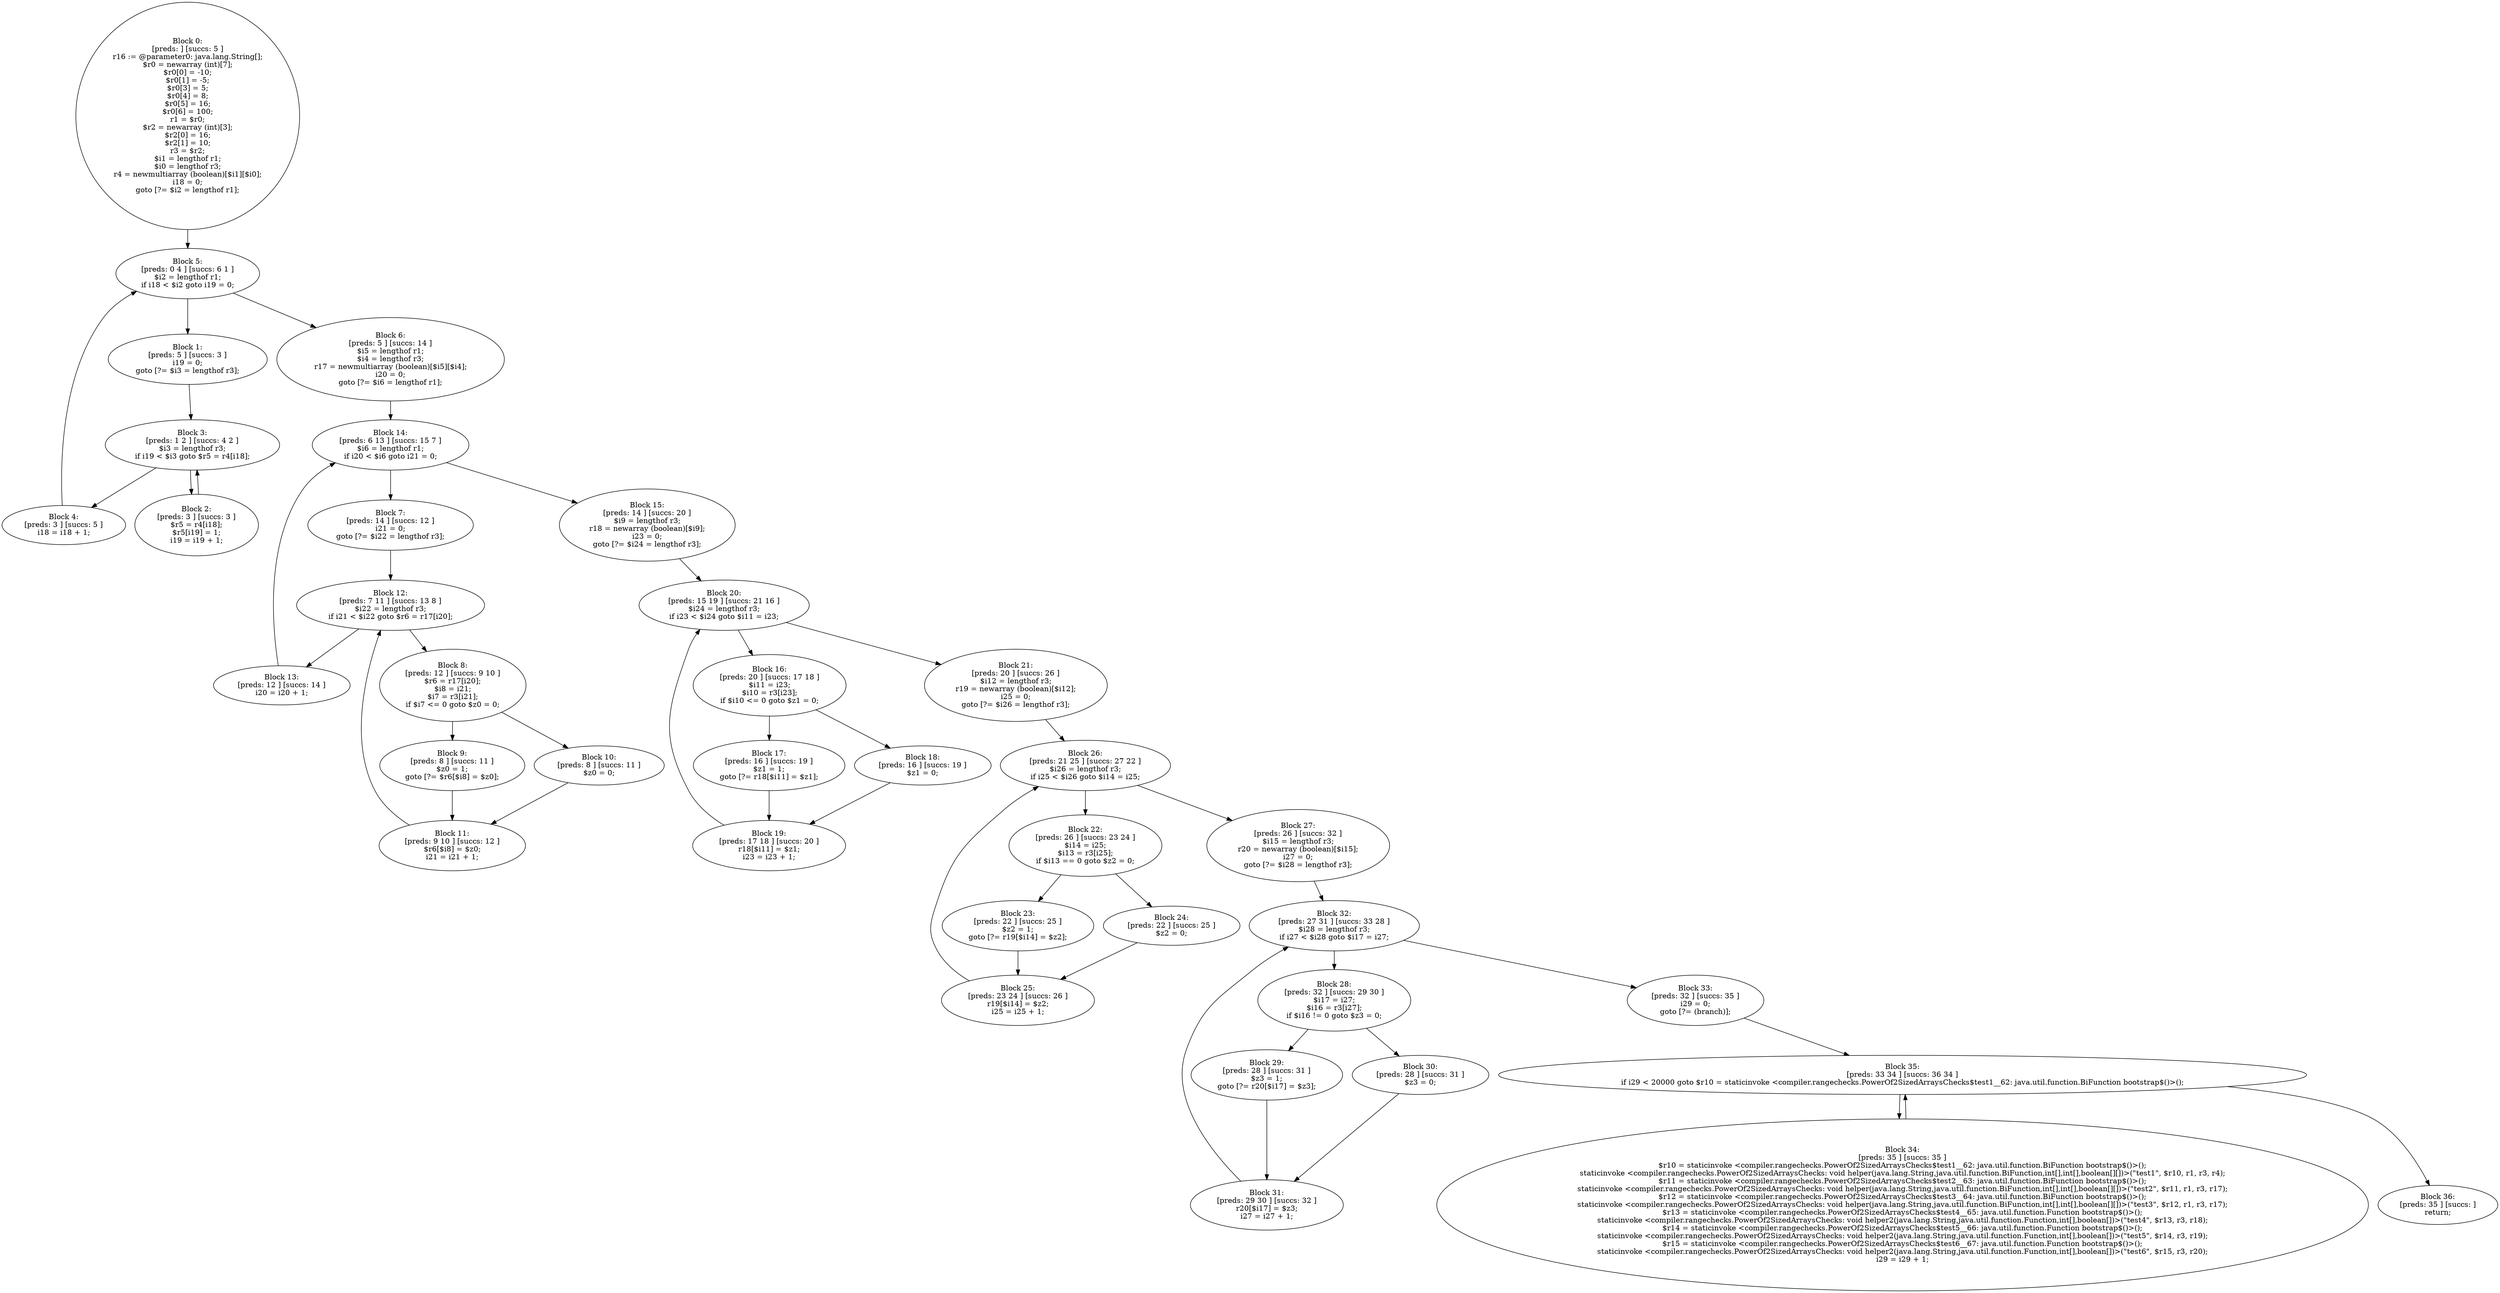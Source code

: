 digraph "unitGraph" {
    "Block 0:
[preds: ] [succs: 5 ]
r16 := @parameter0: java.lang.String[];
$r0 = newarray (int)[7];
$r0[0] = -10;
$r0[1] = -5;
$r0[3] = 5;
$r0[4] = 8;
$r0[5] = 16;
$r0[6] = 100;
r1 = $r0;
$r2 = newarray (int)[3];
$r2[0] = 16;
$r2[1] = 10;
r3 = $r2;
$i1 = lengthof r1;
$i0 = lengthof r3;
r4 = newmultiarray (boolean)[$i1][$i0];
i18 = 0;
goto [?= $i2 = lengthof r1];
"
    "Block 1:
[preds: 5 ] [succs: 3 ]
i19 = 0;
goto [?= $i3 = lengthof r3];
"
    "Block 2:
[preds: 3 ] [succs: 3 ]
$r5 = r4[i18];
$r5[i19] = 1;
i19 = i19 + 1;
"
    "Block 3:
[preds: 1 2 ] [succs: 4 2 ]
$i3 = lengthof r3;
if i19 < $i3 goto $r5 = r4[i18];
"
    "Block 4:
[preds: 3 ] [succs: 5 ]
i18 = i18 + 1;
"
    "Block 5:
[preds: 0 4 ] [succs: 6 1 ]
$i2 = lengthof r1;
if i18 < $i2 goto i19 = 0;
"
    "Block 6:
[preds: 5 ] [succs: 14 ]
$i5 = lengthof r1;
$i4 = lengthof r3;
r17 = newmultiarray (boolean)[$i5][$i4];
i20 = 0;
goto [?= $i6 = lengthof r1];
"
    "Block 7:
[preds: 14 ] [succs: 12 ]
i21 = 0;
goto [?= $i22 = lengthof r3];
"
    "Block 8:
[preds: 12 ] [succs: 9 10 ]
$r6 = r17[i20];
$i8 = i21;
$i7 = r3[i21];
if $i7 <= 0 goto $z0 = 0;
"
    "Block 9:
[preds: 8 ] [succs: 11 ]
$z0 = 1;
goto [?= $r6[$i8] = $z0];
"
    "Block 10:
[preds: 8 ] [succs: 11 ]
$z0 = 0;
"
    "Block 11:
[preds: 9 10 ] [succs: 12 ]
$r6[$i8] = $z0;
i21 = i21 + 1;
"
    "Block 12:
[preds: 7 11 ] [succs: 13 8 ]
$i22 = lengthof r3;
if i21 < $i22 goto $r6 = r17[i20];
"
    "Block 13:
[preds: 12 ] [succs: 14 ]
i20 = i20 + 1;
"
    "Block 14:
[preds: 6 13 ] [succs: 15 7 ]
$i6 = lengthof r1;
if i20 < $i6 goto i21 = 0;
"
    "Block 15:
[preds: 14 ] [succs: 20 ]
$i9 = lengthof r3;
r18 = newarray (boolean)[$i9];
i23 = 0;
goto [?= $i24 = lengthof r3];
"
    "Block 16:
[preds: 20 ] [succs: 17 18 ]
$i11 = i23;
$i10 = r3[i23];
if $i10 <= 0 goto $z1 = 0;
"
    "Block 17:
[preds: 16 ] [succs: 19 ]
$z1 = 1;
goto [?= r18[$i11] = $z1];
"
    "Block 18:
[preds: 16 ] [succs: 19 ]
$z1 = 0;
"
    "Block 19:
[preds: 17 18 ] [succs: 20 ]
r18[$i11] = $z1;
i23 = i23 + 1;
"
    "Block 20:
[preds: 15 19 ] [succs: 21 16 ]
$i24 = lengthof r3;
if i23 < $i24 goto $i11 = i23;
"
    "Block 21:
[preds: 20 ] [succs: 26 ]
$i12 = lengthof r3;
r19 = newarray (boolean)[$i12];
i25 = 0;
goto [?= $i26 = lengthof r3];
"
    "Block 22:
[preds: 26 ] [succs: 23 24 ]
$i14 = i25;
$i13 = r3[i25];
if $i13 == 0 goto $z2 = 0;
"
    "Block 23:
[preds: 22 ] [succs: 25 ]
$z2 = 1;
goto [?= r19[$i14] = $z2];
"
    "Block 24:
[preds: 22 ] [succs: 25 ]
$z2 = 0;
"
    "Block 25:
[preds: 23 24 ] [succs: 26 ]
r19[$i14] = $z2;
i25 = i25 + 1;
"
    "Block 26:
[preds: 21 25 ] [succs: 27 22 ]
$i26 = lengthof r3;
if i25 < $i26 goto $i14 = i25;
"
    "Block 27:
[preds: 26 ] [succs: 32 ]
$i15 = lengthof r3;
r20 = newarray (boolean)[$i15];
i27 = 0;
goto [?= $i28 = lengthof r3];
"
    "Block 28:
[preds: 32 ] [succs: 29 30 ]
$i17 = i27;
$i16 = r3[i27];
if $i16 != 0 goto $z3 = 0;
"
    "Block 29:
[preds: 28 ] [succs: 31 ]
$z3 = 1;
goto [?= r20[$i17] = $z3];
"
    "Block 30:
[preds: 28 ] [succs: 31 ]
$z3 = 0;
"
    "Block 31:
[preds: 29 30 ] [succs: 32 ]
r20[$i17] = $z3;
i27 = i27 + 1;
"
    "Block 32:
[preds: 27 31 ] [succs: 33 28 ]
$i28 = lengthof r3;
if i27 < $i28 goto $i17 = i27;
"
    "Block 33:
[preds: 32 ] [succs: 35 ]
i29 = 0;
goto [?= (branch)];
"
    "Block 34:
[preds: 35 ] [succs: 35 ]
$r10 = staticinvoke <compiler.rangechecks.PowerOf2SizedArraysChecks$test1__62: java.util.function.BiFunction bootstrap$()>();
staticinvoke <compiler.rangechecks.PowerOf2SizedArraysChecks: void helper(java.lang.String,java.util.function.BiFunction,int[],int[],boolean[][])>(\"test1\", $r10, r1, r3, r4);
$r11 = staticinvoke <compiler.rangechecks.PowerOf2SizedArraysChecks$test2__63: java.util.function.BiFunction bootstrap$()>();
staticinvoke <compiler.rangechecks.PowerOf2SizedArraysChecks: void helper(java.lang.String,java.util.function.BiFunction,int[],int[],boolean[][])>(\"test2\", $r11, r1, r3, r17);
$r12 = staticinvoke <compiler.rangechecks.PowerOf2SizedArraysChecks$test3__64: java.util.function.BiFunction bootstrap$()>();
staticinvoke <compiler.rangechecks.PowerOf2SizedArraysChecks: void helper(java.lang.String,java.util.function.BiFunction,int[],int[],boolean[][])>(\"test3\", $r12, r1, r3, r17);
$r13 = staticinvoke <compiler.rangechecks.PowerOf2SizedArraysChecks$test4__65: java.util.function.Function bootstrap$()>();
staticinvoke <compiler.rangechecks.PowerOf2SizedArraysChecks: void helper2(java.lang.String,java.util.function.Function,int[],boolean[])>(\"test4\", $r13, r3, r18);
$r14 = staticinvoke <compiler.rangechecks.PowerOf2SizedArraysChecks$test5__66: java.util.function.Function bootstrap$()>();
staticinvoke <compiler.rangechecks.PowerOf2SizedArraysChecks: void helper2(java.lang.String,java.util.function.Function,int[],boolean[])>(\"test5\", $r14, r3, r19);
$r15 = staticinvoke <compiler.rangechecks.PowerOf2SizedArraysChecks$test6__67: java.util.function.Function bootstrap$()>();
staticinvoke <compiler.rangechecks.PowerOf2SizedArraysChecks: void helper2(java.lang.String,java.util.function.Function,int[],boolean[])>(\"test6\", $r15, r3, r20);
i29 = i29 + 1;
"
    "Block 35:
[preds: 33 34 ] [succs: 36 34 ]
if i29 < 20000 goto $r10 = staticinvoke <compiler.rangechecks.PowerOf2SizedArraysChecks$test1__62: java.util.function.BiFunction bootstrap$()>();
"
    "Block 36:
[preds: 35 ] [succs: ]
return;
"
    "Block 0:
[preds: ] [succs: 5 ]
r16 := @parameter0: java.lang.String[];
$r0 = newarray (int)[7];
$r0[0] = -10;
$r0[1] = -5;
$r0[3] = 5;
$r0[4] = 8;
$r0[5] = 16;
$r0[6] = 100;
r1 = $r0;
$r2 = newarray (int)[3];
$r2[0] = 16;
$r2[1] = 10;
r3 = $r2;
$i1 = lengthof r1;
$i0 = lengthof r3;
r4 = newmultiarray (boolean)[$i1][$i0];
i18 = 0;
goto [?= $i2 = lengthof r1];
"->"Block 5:
[preds: 0 4 ] [succs: 6 1 ]
$i2 = lengthof r1;
if i18 < $i2 goto i19 = 0;
";
    "Block 1:
[preds: 5 ] [succs: 3 ]
i19 = 0;
goto [?= $i3 = lengthof r3];
"->"Block 3:
[preds: 1 2 ] [succs: 4 2 ]
$i3 = lengthof r3;
if i19 < $i3 goto $r5 = r4[i18];
";
    "Block 2:
[preds: 3 ] [succs: 3 ]
$r5 = r4[i18];
$r5[i19] = 1;
i19 = i19 + 1;
"->"Block 3:
[preds: 1 2 ] [succs: 4 2 ]
$i3 = lengthof r3;
if i19 < $i3 goto $r5 = r4[i18];
";
    "Block 3:
[preds: 1 2 ] [succs: 4 2 ]
$i3 = lengthof r3;
if i19 < $i3 goto $r5 = r4[i18];
"->"Block 4:
[preds: 3 ] [succs: 5 ]
i18 = i18 + 1;
";
    "Block 3:
[preds: 1 2 ] [succs: 4 2 ]
$i3 = lengthof r3;
if i19 < $i3 goto $r5 = r4[i18];
"->"Block 2:
[preds: 3 ] [succs: 3 ]
$r5 = r4[i18];
$r5[i19] = 1;
i19 = i19 + 1;
";
    "Block 4:
[preds: 3 ] [succs: 5 ]
i18 = i18 + 1;
"->"Block 5:
[preds: 0 4 ] [succs: 6 1 ]
$i2 = lengthof r1;
if i18 < $i2 goto i19 = 0;
";
    "Block 5:
[preds: 0 4 ] [succs: 6 1 ]
$i2 = lengthof r1;
if i18 < $i2 goto i19 = 0;
"->"Block 6:
[preds: 5 ] [succs: 14 ]
$i5 = lengthof r1;
$i4 = lengthof r3;
r17 = newmultiarray (boolean)[$i5][$i4];
i20 = 0;
goto [?= $i6 = lengthof r1];
";
    "Block 5:
[preds: 0 4 ] [succs: 6 1 ]
$i2 = lengthof r1;
if i18 < $i2 goto i19 = 0;
"->"Block 1:
[preds: 5 ] [succs: 3 ]
i19 = 0;
goto [?= $i3 = lengthof r3];
";
    "Block 6:
[preds: 5 ] [succs: 14 ]
$i5 = lengthof r1;
$i4 = lengthof r3;
r17 = newmultiarray (boolean)[$i5][$i4];
i20 = 0;
goto [?= $i6 = lengthof r1];
"->"Block 14:
[preds: 6 13 ] [succs: 15 7 ]
$i6 = lengthof r1;
if i20 < $i6 goto i21 = 0;
";
    "Block 7:
[preds: 14 ] [succs: 12 ]
i21 = 0;
goto [?= $i22 = lengthof r3];
"->"Block 12:
[preds: 7 11 ] [succs: 13 8 ]
$i22 = lengthof r3;
if i21 < $i22 goto $r6 = r17[i20];
";
    "Block 8:
[preds: 12 ] [succs: 9 10 ]
$r6 = r17[i20];
$i8 = i21;
$i7 = r3[i21];
if $i7 <= 0 goto $z0 = 0;
"->"Block 9:
[preds: 8 ] [succs: 11 ]
$z0 = 1;
goto [?= $r6[$i8] = $z0];
";
    "Block 8:
[preds: 12 ] [succs: 9 10 ]
$r6 = r17[i20];
$i8 = i21;
$i7 = r3[i21];
if $i7 <= 0 goto $z0 = 0;
"->"Block 10:
[preds: 8 ] [succs: 11 ]
$z0 = 0;
";
    "Block 9:
[preds: 8 ] [succs: 11 ]
$z0 = 1;
goto [?= $r6[$i8] = $z0];
"->"Block 11:
[preds: 9 10 ] [succs: 12 ]
$r6[$i8] = $z0;
i21 = i21 + 1;
";
    "Block 10:
[preds: 8 ] [succs: 11 ]
$z0 = 0;
"->"Block 11:
[preds: 9 10 ] [succs: 12 ]
$r6[$i8] = $z0;
i21 = i21 + 1;
";
    "Block 11:
[preds: 9 10 ] [succs: 12 ]
$r6[$i8] = $z0;
i21 = i21 + 1;
"->"Block 12:
[preds: 7 11 ] [succs: 13 8 ]
$i22 = lengthof r3;
if i21 < $i22 goto $r6 = r17[i20];
";
    "Block 12:
[preds: 7 11 ] [succs: 13 8 ]
$i22 = lengthof r3;
if i21 < $i22 goto $r6 = r17[i20];
"->"Block 13:
[preds: 12 ] [succs: 14 ]
i20 = i20 + 1;
";
    "Block 12:
[preds: 7 11 ] [succs: 13 8 ]
$i22 = lengthof r3;
if i21 < $i22 goto $r6 = r17[i20];
"->"Block 8:
[preds: 12 ] [succs: 9 10 ]
$r6 = r17[i20];
$i8 = i21;
$i7 = r3[i21];
if $i7 <= 0 goto $z0 = 0;
";
    "Block 13:
[preds: 12 ] [succs: 14 ]
i20 = i20 + 1;
"->"Block 14:
[preds: 6 13 ] [succs: 15 7 ]
$i6 = lengthof r1;
if i20 < $i6 goto i21 = 0;
";
    "Block 14:
[preds: 6 13 ] [succs: 15 7 ]
$i6 = lengthof r1;
if i20 < $i6 goto i21 = 0;
"->"Block 15:
[preds: 14 ] [succs: 20 ]
$i9 = lengthof r3;
r18 = newarray (boolean)[$i9];
i23 = 0;
goto [?= $i24 = lengthof r3];
";
    "Block 14:
[preds: 6 13 ] [succs: 15 7 ]
$i6 = lengthof r1;
if i20 < $i6 goto i21 = 0;
"->"Block 7:
[preds: 14 ] [succs: 12 ]
i21 = 0;
goto [?= $i22 = lengthof r3];
";
    "Block 15:
[preds: 14 ] [succs: 20 ]
$i9 = lengthof r3;
r18 = newarray (boolean)[$i9];
i23 = 0;
goto [?= $i24 = lengthof r3];
"->"Block 20:
[preds: 15 19 ] [succs: 21 16 ]
$i24 = lengthof r3;
if i23 < $i24 goto $i11 = i23;
";
    "Block 16:
[preds: 20 ] [succs: 17 18 ]
$i11 = i23;
$i10 = r3[i23];
if $i10 <= 0 goto $z1 = 0;
"->"Block 17:
[preds: 16 ] [succs: 19 ]
$z1 = 1;
goto [?= r18[$i11] = $z1];
";
    "Block 16:
[preds: 20 ] [succs: 17 18 ]
$i11 = i23;
$i10 = r3[i23];
if $i10 <= 0 goto $z1 = 0;
"->"Block 18:
[preds: 16 ] [succs: 19 ]
$z1 = 0;
";
    "Block 17:
[preds: 16 ] [succs: 19 ]
$z1 = 1;
goto [?= r18[$i11] = $z1];
"->"Block 19:
[preds: 17 18 ] [succs: 20 ]
r18[$i11] = $z1;
i23 = i23 + 1;
";
    "Block 18:
[preds: 16 ] [succs: 19 ]
$z1 = 0;
"->"Block 19:
[preds: 17 18 ] [succs: 20 ]
r18[$i11] = $z1;
i23 = i23 + 1;
";
    "Block 19:
[preds: 17 18 ] [succs: 20 ]
r18[$i11] = $z1;
i23 = i23 + 1;
"->"Block 20:
[preds: 15 19 ] [succs: 21 16 ]
$i24 = lengthof r3;
if i23 < $i24 goto $i11 = i23;
";
    "Block 20:
[preds: 15 19 ] [succs: 21 16 ]
$i24 = lengthof r3;
if i23 < $i24 goto $i11 = i23;
"->"Block 21:
[preds: 20 ] [succs: 26 ]
$i12 = lengthof r3;
r19 = newarray (boolean)[$i12];
i25 = 0;
goto [?= $i26 = lengthof r3];
";
    "Block 20:
[preds: 15 19 ] [succs: 21 16 ]
$i24 = lengthof r3;
if i23 < $i24 goto $i11 = i23;
"->"Block 16:
[preds: 20 ] [succs: 17 18 ]
$i11 = i23;
$i10 = r3[i23];
if $i10 <= 0 goto $z1 = 0;
";
    "Block 21:
[preds: 20 ] [succs: 26 ]
$i12 = lengthof r3;
r19 = newarray (boolean)[$i12];
i25 = 0;
goto [?= $i26 = lengthof r3];
"->"Block 26:
[preds: 21 25 ] [succs: 27 22 ]
$i26 = lengthof r3;
if i25 < $i26 goto $i14 = i25;
";
    "Block 22:
[preds: 26 ] [succs: 23 24 ]
$i14 = i25;
$i13 = r3[i25];
if $i13 == 0 goto $z2 = 0;
"->"Block 23:
[preds: 22 ] [succs: 25 ]
$z2 = 1;
goto [?= r19[$i14] = $z2];
";
    "Block 22:
[preds: 26 ] [succs: 23 24 ]
$i14 = i25;
$i13 = r3[i25];
if $i13 == 0 goto $z2 = 0;
"->"Block 24:
[preds: 22 ] [succs: 25 ]
$z2 = 0;
";
    "Block 23:
[preds: 22 ] [succs: 25 ]
$z2 = 1;
goto [?= r19[$i14] = $z2];
"->"Block 25:
[preds: 23 24 ] [succs: 26 ]
r19[$i14] = $z2;
i25 = i25 + 1;
";
    "Block 24:
[preds: 22 ] [succs: 25 ]
$z2 = 0;
"->"Block 25:
[preds: 23 24 ] [succs: 26 ]
r19[$i14] = $z2;
i25 = i25 + 1;
";
    "Block 25:
[preds: 23 24 ] [succs: 26 ]
r19[$i14] = $z2;
i25 = i25 + 1;
"->"Block 26:
[preds: 21 25 ] [succs: 27 22 ]
$i26 = lengthof r3;
if i25 < $i26 goto $i14 = i25;
";
    "Block 26:
[preds: 21 25 ] [succs: 27 22 ]
$i26 = lengthof r3;
if i25 < $i26 goto $i14 = i25;
"->"Block 27:
[preds: 26 ] [succs: 32 ]
$i15 = lengthof r3;
r20 = newarray (boolean)[$i15];
i27 = 0;
goto [?= $i28 = lengthof r3];
";
    "Block 26:
[preds: 21 25 ] [succs: 27 22 ]
$i26 = lengthof r3;
if i25 < $i26 goto $i14 = i25;
"->"Block 22:
[preds: 26 ] [succs: 23 24 ]
$i14 = i25;
$i13 = r3[i25];
if $i13 == 0 goto $z2 = 0;
";
    "Block 27:
[preds: 26 ] [succs: 32 ]
$i15 = lengthof r3;
r20 = newarray (boolean)[$i15];
i27 = 0;
goto [?= $i28 = lengthof r3];
"->"Block 32:
[preds: 27 31 ] [succs: 33 28 ]
$i28 = lengthof r3;
if i27 < $i28 goto $i17 = i27;
";
    "Block 28:
[preds: 32 ] [succs: 29 30 ]
$i17 = i27;
$i16 = r3[i27];
if $i16 != 0 goto $z3 = 0;
"->"Block 29:
[preds: 28 ] [succs: 31 ]
$z3 = 1;
goto [?= r20[$i17] = $z3];
";
    "Block 28:
[preds: 32 ] [succs: 29 30 ]
$i17 = i27;
$i16 = r3[i27];
if $i16 != 0 goto $z3 = 0;
"->"Block 30:
[preds: 28 ] [succs: 31 ]
$z3 = 0;
";
    "Block 29:
[preds: 28 ] [succs: 31 ]
$z3 = 1;
goto [?= r20[$i17] = $z3];
"->"Block 31:
[preds: 29 30 ] [succs: 32 ]
r20[$i17] = $z3;
i27 = i27 + 1;
";
    "Block 30:
[preds: 28 ] [succs: 31 ]
$z3 = 0;
"->"Block 31:
[preds: 29 30 ] [succs: 32 ]
r20[$i17] = $z3;
i27 = i27 + 1;
";
    "Block 31:
[preds: 29 30 ] [succs: 32 ]
r20[$i17] = $z3;
i27 = i27 + 1;
"->"Block 32:
[preds: 27 31 ] [succs: 33 28 ]
$i28 = lengthof r3;
if i27 < $i28 goto $i17 = i27;
";
    "Block 32:
[preds: 27 31 ] [succs: 33 28 ]
$i28 = lengthof r3;
if i27 < $i28 goto $i17 = i27;
"->"Block 33:
[preds: 32 ] [succs: 35 ]
i29 = 0;
goto [?= (branch)];
";
    "Block 32:
[preds: 27 31 ] [succs: 33 28 ]
$i28 = lengthof r3;
if i27 < $i28 goto $i17 = i27;
"->"Block 28:
[preds: 32 ] [succs: 29 30 ]
$i17 = i27;
$i16 = r3[i27];
if $i16 != 0 goto $z3 = 0;
";
    "Block 33:
[preds: 32 ] [succs: 35 ]
i29 = 0;
goto [?= (branch)];
"->"Block 35:
[preds: 33 34 ] [succs: 36 34 ]
if i29 < 20000 goto $r10 = staticinvoke <compiler.rangechecks.PowerOf2SizedArraysChecks$test1__62: java.util.function.BiFunction bootstrap$()>();
";
    "Block 34:
[preds: 35 ] [succs: 35 ]
$r10 = staticinvoke <compiler.rangechecks.PowerOf2SizedArraysChecks$test1__62: java.util.function.BiFunction bootstrap$()>();
staticinvoke <compiler.rangechecks.PowerOf2SizedArraysChecks: void helper(java.lang.String,java.util.function.BiFunction,int[],int[],boolean[][])>(\"test1\", $r10, r1, r3, r4);
$r11 = staticinvoke <compiler.rangechecks.PowerOf2SizedArraysChecks$test2__63: java.util.function.BiFunction bootstrap$()>();
staticinvoke <compiler.rangechecks.PowerOf2SizedArraysChecks: void helper(java.lang.String,java.util.function.BiFunction,int[],int[],boolean[][])>(\"test2\", $r11, r1, r3, r17);
$r12 = staticinvoke <compiler.rangechecks.PowerOf2SizedArraysChecks$test3__64: java.util.function.BiFunction bootstrap$()>();
staticinvoke <compiler.rangechecks.PowerOf2SizedArraysChecks: void helper(java.lang.String,java.util.function.BiFunction,int[],int[],boolean[][])>(\"test3\", $r12, r1, r3, r17);
$r13 = staticinvoke <compiler.rangechecks.PowerOf2SizedArraysChecks$test4__65: java.util.function.Function bootstrap$()>();
staticinvoke <compiler.rangechecks.PowerOf2SizedArraysChecks: void helper2(java.lang.String,java.util.function.Function,int[],boolean[])>(\"test4\", $r13, r3, r18);
$r14 = staticinvoke <compiler.rangechecks.PowerOf2SizedArraysChecks$test5__66: java.util.function.Function bootstrap$()>();
staticinvoke <compiler.rangechecks.PowerOf2SizedArraysChecks: void helper2(java.lang.String,java.util.function.Function,int[],boolean[])>(\"test5\", $r14, r3, r19);
$r15 = staticinvoke <compiler.rangechecks.PowerOf2SizedArraysChecks$test6__67: java.util.function.Function bootstrap$()>();
staticinvoke <compiler.rangechecks.PowerOf2SizedArraysChecks: void helper2(java.lang.String,java.util.function.Function,int[],boolean[])>(\"test6\", $r15, r3, r20);
i29 = i29 + 1;
"->"Block 35:
[preds: 33 34 ] [succs: 36 34 ]
if i29 < 20000 goto $r10 = staticinvoke <compiler.rangechecks.PowerOf2SizedArraysChecks$test1__62: java.util.function.BiFunction bootstrap$()>();
";
    "Block 35:
[preds: 33 34 ] [succs: 36 34 ]
if i29 < 20000 goto $r10 = staticinvoke <compiler.rangechecks.PowerOf2SizedArraysChecks$test1__62: java.util.function.BiFunction bootstrap$()>();
"->"Block 36:
[preds: 35 ] [succs: ]
return;
";
    "Block 35:
[preds: 33 34 ] [succs: 36 34 ]
if i29 < 20000 goto $r10 = staticinvoke <compiler.rangechecks.PowerOf2SizedArraysChecks$test1__62: java.util.function.BiFunction bootstrap$()>();
"->"Block 34:
[preds: 35 ] [succs: 35 ]
$r10 = staticinvoke <compiler.rangechecks.PowerOf2SizedArraysChecks$test1__62: java.util.function.BiFunction bootstrap$()>();
staticinvoke <compiler.rangechecks.PowerOf2SizedArraysChecks: void helper(java.lang.String,java.util.function.BiFunction,int[],int[],boolean[][])>(\"test1\", $r10, r1, r3, r4);
$r11 = staticinvoke <compiler.rangechecks.PowerOf2SizedArraysChecks$test2__63: java.util.function.BiFunction bootstrap$()>();
staticinvoke <compiler.rangechecks.PowerOf2SizedArraysChecks: void helper(java.lang.String,java.util.function.BiFunction,int[],int[],boolean[][])>(\"test2\", $r11, r1, r3, r17);
$r12 = staticinvoke <compiler.rangechecks.PowerOf2SizedArraysChecks$test3__64: java.util.function.BiFunction bootstrap$()>();
staticinvoke <compiler.rangechecks.PowerOf2SizedArraysChecks: void helper(java.lang.String,java.util.function.BiFunction,int[],int[],boolean[][])>(\"test3\", $r12, r1, r3, r17);
$r13 = staticinvoke <compiler.rangechecks.PowerOf2SizedArraysChecks$test4__65: java.util.function.Function bootstrap$()>();
staticinvoke <compiler.rangechecks.PowerOf2SizedArraysChecks: void helper2(java.lang.String,java.util.function.Function,int[],boolean[])>(\"test4\", $r13, r3, r18);
$r14 = staticinvoke <compiler.rangechecks.PowerOf2SizedArraysChecks$test5__66: java.util.function.Function bootstrap$()>();
staticinvoke <compiler.rangechecks.PowerOf2SizedArraysChecks: void helper2(java.lang.String,java.util.function.Function,int[],boolean[])>(\"test5\", $r14, r3, r19);
$r15 = staticinvoke <compiler.rangechecks.PowerOf2SizedArraysChecks$test6__67: java.util.function.Function bootstrap$()>();
staticinvoke <compiler.rangechecks.PowerOf2SizedArraysChecks: void helper2(java.lang.String,java.util.function.Function,int[],boolean[])>(\"test6\", $r15, r3, r20);
i29 = i29 + 1;
";
}
